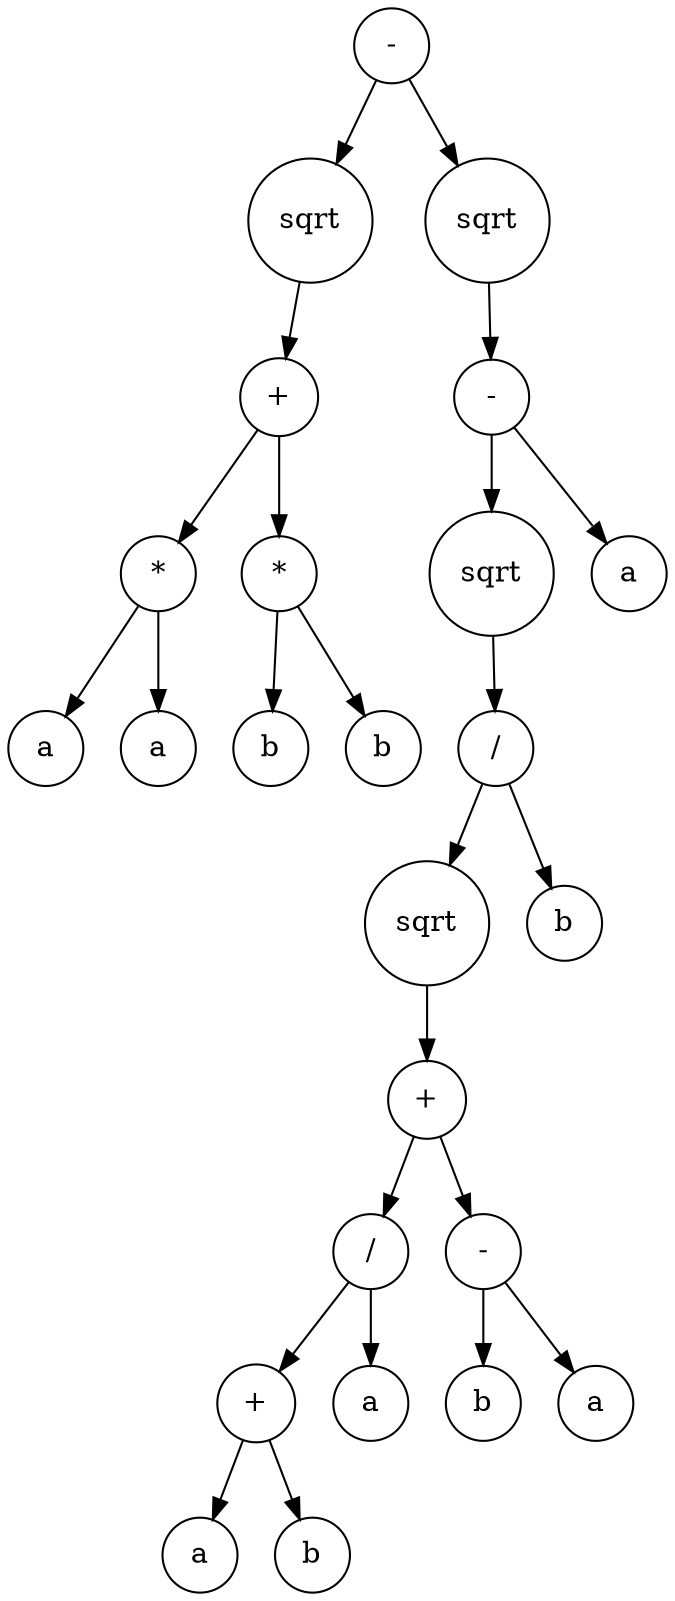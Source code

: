 digraph g {
graph [ordering=out];
node [shape=circle];
n[label = "-"];
n0[label = "sqrt"];
n00[label = "+"];
n000[label = "*"];
n0000[label = "a"];
n000 -> n0000;
n0001[label = "a"];
n000 -> n0001;
n00 -> n000;
n001[label = "*"];
n0010[label = "b"];
n001 -> n0010;
n0011[label = "b"];
n001 -> n0011;
n00 -> n001;
n0 -> n00;
n -> n0;
n1[label = "sqrt"];
n10[label = "-"];
n100[label = "sqrt"];
n1000[label = "/"];
n10000[label = "sqrt"];
n100000[label = "+"];
n1000000[label = "/"];
n10000000[label = "+"];
n100000000[label = "a"];
n10000000 -> n100000000;
n100000001[label = "b"];
n10000000 -> n100000001;
n1000000 -> n10000000;
n10000001[label = "a"];
n1000000 -> n10000001;
n100000 -> n1000000;
n1000001[label = "-"];
n10000010[label = "b"];
n1000001 -> n10000010;
n10000011[label = "a"];
n1000001 -> n10000011;
n100000 -> n1000001;
n10000 -> n100000;
n1000 -> n10000;
n10001[label = "b"];
n1000 -> n10001;
n100 -> n1000;
n10 -> n100;
n101[label = "a"];
n10 -> n101;
n1 -> n10;
n -> n1;
}
